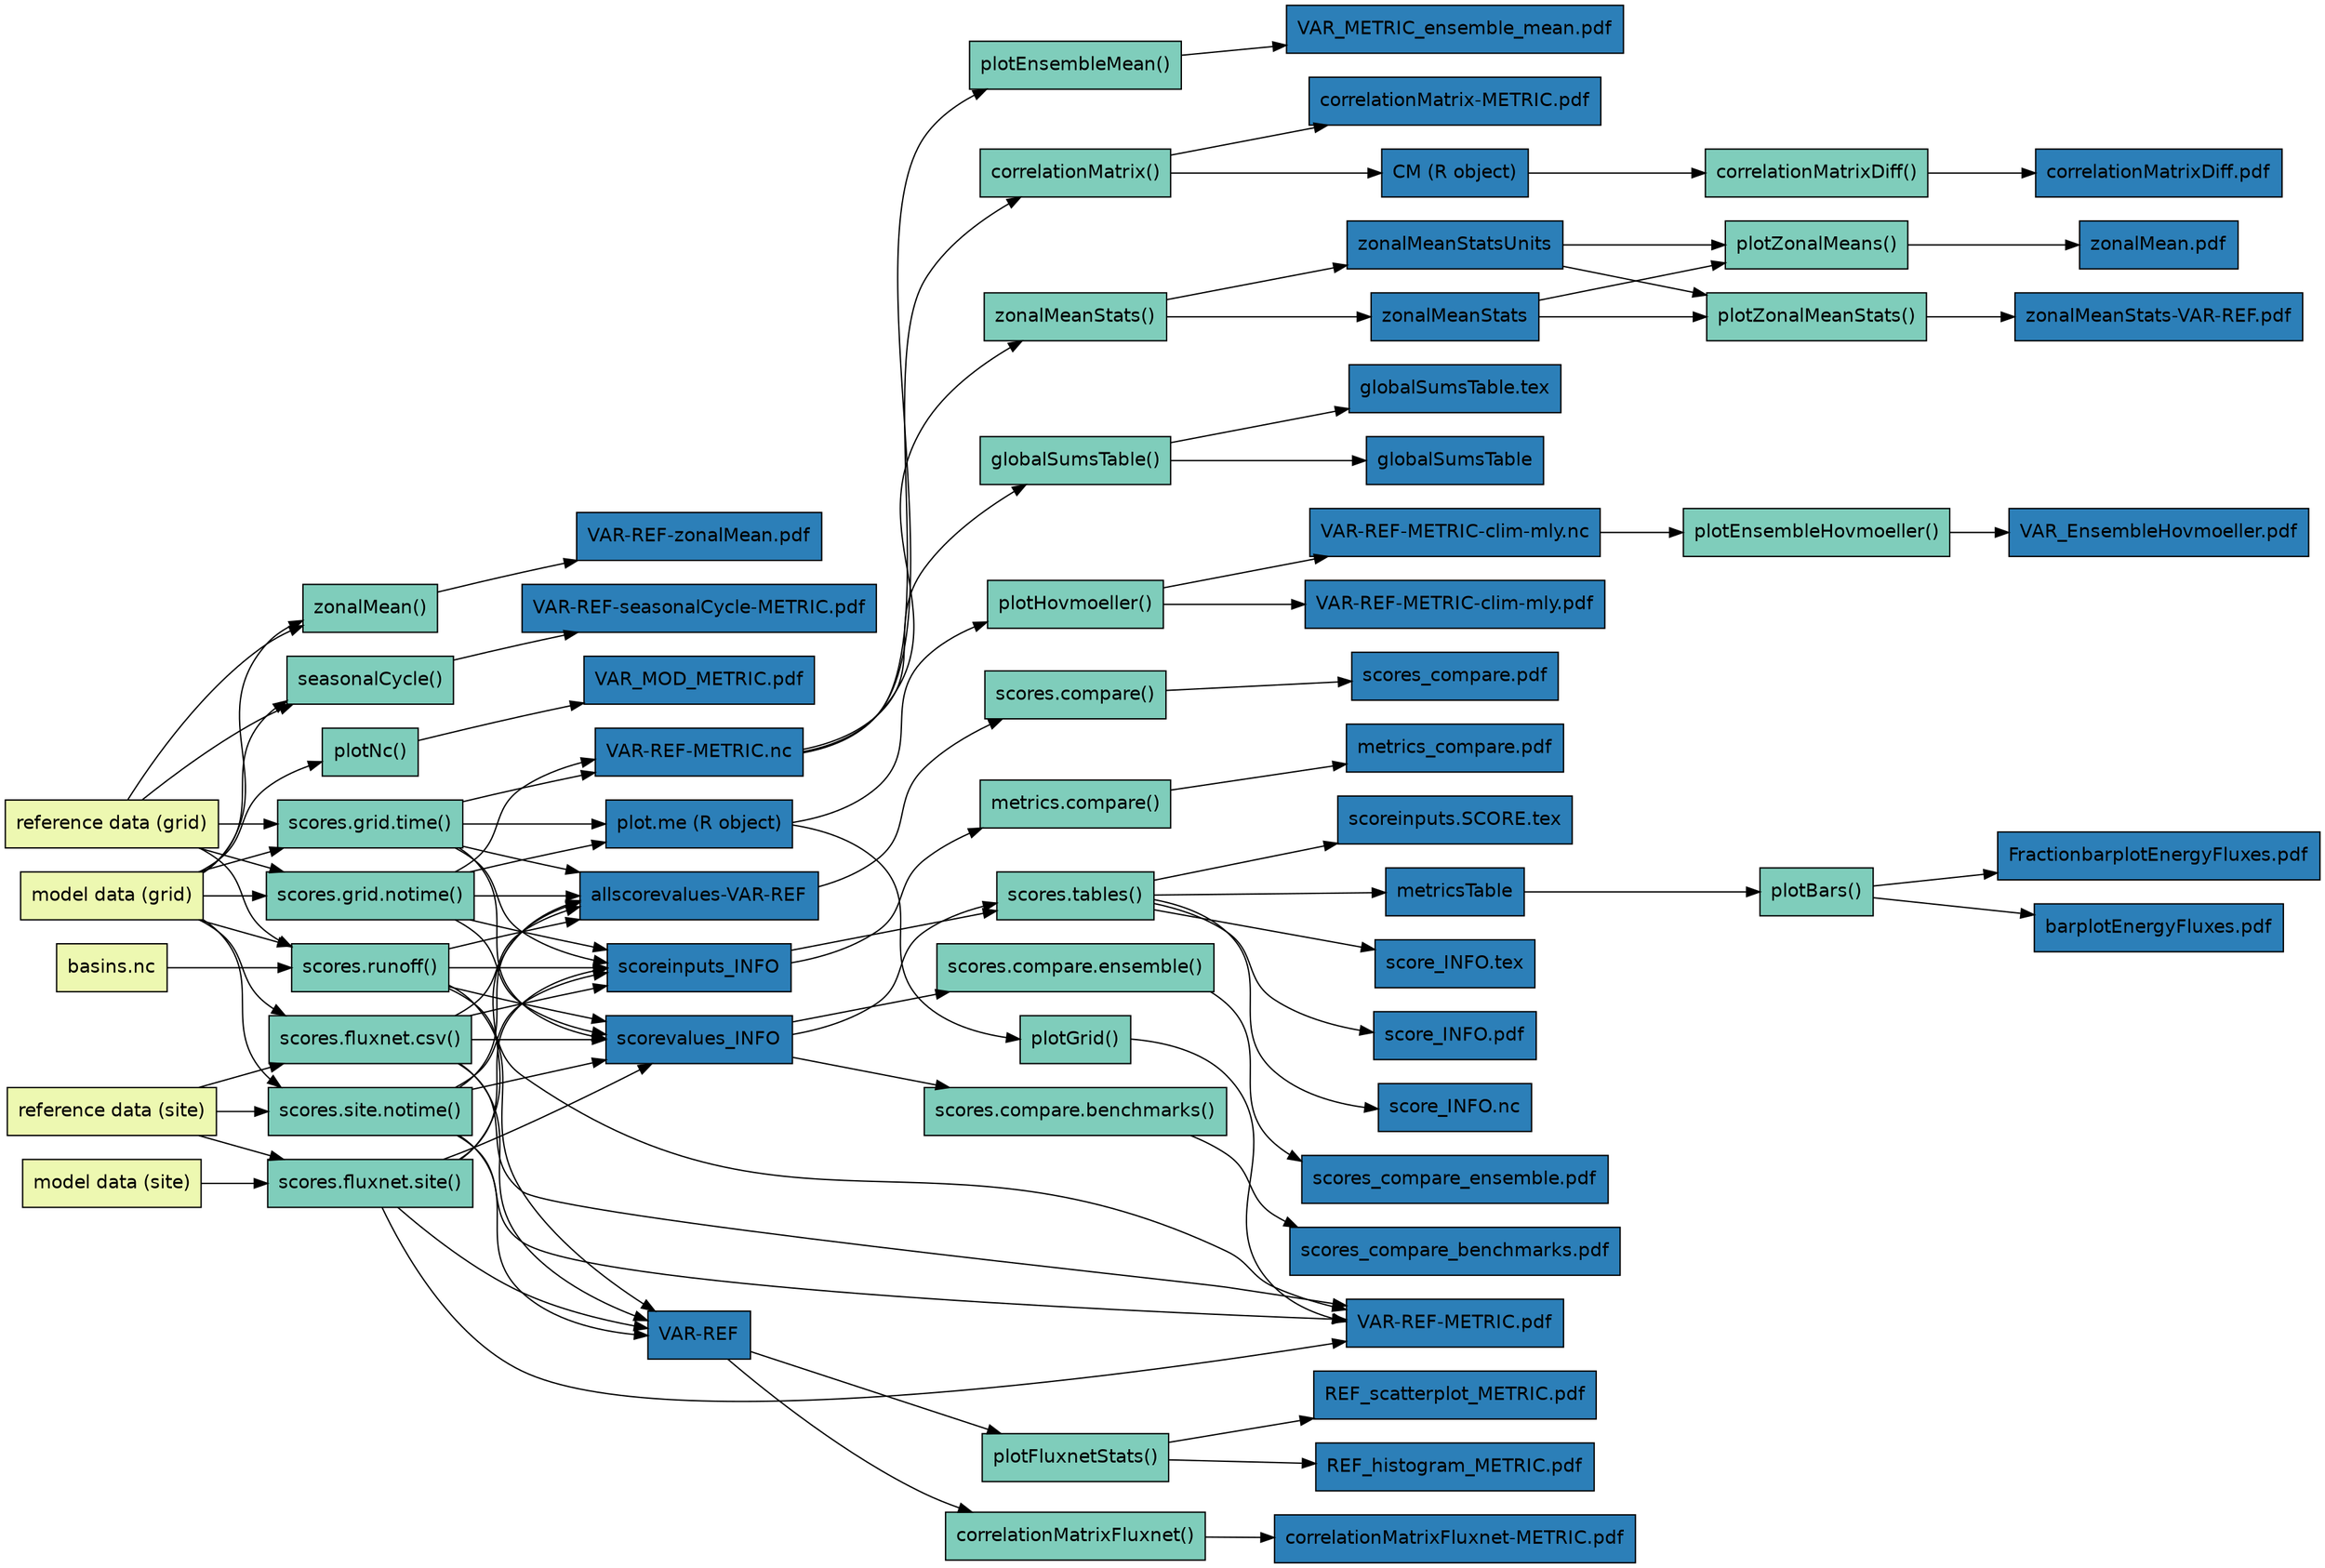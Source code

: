 # notes:
# color schemes: https://www.graphviz.org/doc/info/colors.html#brewer
digraph boxes_and_circles {

  # a 'graph' statement
  graph [fontname = Helvetica, compound=true, layout = dot, rankdir=LR]
#-------------------------------------------------------------------------------
# input data
#-------------------------------------------------------------------------------
 node [shape = box, style = filled, colorscheme = ylgnbu3, fillcolor = 1, fontname = Helvetica, width = 1]
 
 modelData[label = "model data (grid)"]
 modelDataSite[label = "model data (site)"]
 refData[label = "reference data (grid)"]
 refDataSite[label = "reference data (site)"]
 ncbasins[label = "basins.nc"]

#-------------------------------------------------------------------------------
# AMBER functions
#-------------------------------------------------------------------------------
node [shape = box, style = filled, colorscheme = ylgnbu3, fillcolor = 2, fontname = Helvetica, width = 1]
#-------------------------------------------------------------------------------
scoresgridtime[label = "scores.grid.time()"]
scoresgridnotime[label = "scores.grid.notime()"]
scoresrunoff[label = "scores.runoff()"]
plotGrid[label = "plotGrid()"]
plotHovmoeller[label = "plotHovmoeller()"]
zonalMean[label = "zonalMean()"]
seasonalCycle[label = "seasonalCycle()"]
scoresfluxnetcsv[label = "scores.fluxnet.csv()"]
scoresfluxnetsite[label = "scores.fluxnet.site()"]
scoresitenotime[label = "scores.site.notime()"]
plotFluxnetStats[label = "plotFluxnetStats()"]
zonalMeanStatsFunction[label = "zonalMeanStats()"]
scorestables[label = "scores.tables()"]
globalSumsTableFunction[label = "globalSumsTable()"]
metricscompare[label = "metrics.compare()"]
plotBars[label = "plotBars()"]
plotZonalMeans[label = "plotZonalMeans()"]
plotZonalMeanStatsFunction[label = "plotZonalMeanStats()"]
scorescompareensemble[label = "scores.compare.ensemble()"]
scorescomparebenchmarks[label = "scores.compare.benchmarks()"]
plotEnsembleMean[label = "plotEnsembleMean()"]
plotEnsembleHovmoeller[label = "plotEnsembleHovmoeller()"]
scorescompare[label = "scores.compare()"]
correlationMatrix[label = "correlationMatrix()"]
correlationMatrixFluxnet[label = "correlationMatrixFluxnet()"]
correlationMatrixDiff[label = "correlationMatrixDiff()"]
plotNc[label = "plotNc()"]

#-------------------------------------------------------------------------------
# ouput names
#-------------------------------------------------------------------------------
node [shape = box, style = filled, colorscheme = ylgnbu3, fillcolor = 3, fontname = Helvetica, width = 1]
#-------------------------------------------------------------------------------
# scores.grid.time()
VAR_REF_METRIC_nc[label = "VAR-REF-METRIC.nc"] 
scoreinputs[label = "scoreinputs_INFO"]
scorevalues[label = "scorevalues_INFO"]
allscorevalues[label = "allscorevalues-VAR-REF"]
plot_me[label = "plot.me (R object)"] 

# plotGrid()
VAR_REF_METRIC_pdf[label = "VAR-REF-METRIC.pdf"] 

# plotHovmoeller()
VAR_REF_METRIC_clim_mly_nc[label = "VAR-REF-METRIC-clim-mly.nc"] 
VAR_REF_METRIC_clim_mly_pdf[label = "VAR-REF-METRIC-clim-mly.pdf"] 

# zonalMean()
VAR_REF_zonalMean_pdf[label = "VAR-REF-zonalMean.pdf"]

# seasonalCycle()
VAR_REF_seasonalCycle_METRIC_pdf[label = "VAR-REF-seasonalCycle-METRIC.pdf"]

# scoresfluxnetcsv()
VAR_REF[label = "VAR-REF"]

# plotFluxnetStats()
REF_scatterplot_METRIC_pdf[label = "REF_scatterplot_METRIC.pdf"]
REF_histogram_METRIC_pdf[label = "REF_histogram_METRIC.pdf"]

# zonalMeanStats()
zonalMeanStats
zonalMeanStatsUnits

# scores.tables()
score_INFO_tex[label = "score_INFO.tex"]
score_INFO_pdf[label = "score_INFO.pdf"]
score_INFO_nc[label = "score_INFO.nc"]
scoreinputs_SCORE_tex[label = "scoreinputs.SCORE.tex"]
metricsTable[label = "metricsTable"]

# globalSumsTable()
globalSumsTable
globalSumsTable_tex[label = "globalSumsTable.tex"]

# metrics.compare()
metrics_compare_pdf[label = "metrics_compare.pdf"]

# plotBars()
barplotEnergyFluxes_pdf[label = "barplotEnergyFluxes.pdf"]
FractionbarplotEnergyFluxes_pdf[label = "FractionbarplotEnergyFluxes.pdf"]

# plotZonalMeans()
zonalMean_pdf[label = "zonalMean.pdf"]

# plotZonalMeanStats()
zonalMeanStats_VAR_REF_pdf[label = "zonalMeanStats-VAR-REF.pdf"]

# scores.compare.ensemble()
scorescompareensemble_pdf[label = "scores_compare_ensemble.pdf"]

# scores.compare.benchmarks()
scores_compare_benchmarks_pdf[label = "scores_compare_benchmarks.pdf"]

# plotEnsembleMean()
VAR_METRIC_ensemble_mean_pdf[label = "VAR_METRIC_ensemble_mean.pdf"]

# plotEnsembleHovmoeller()
VAR_EnsembleHovmoeller_pdf[label = "VAR_EnsembleHovmoeller.pdf"]

# scores.compare()
scores_compare_pdf[label = "scores_compare.pdf"]

# correlationMatrix()
correlationMatrix_METRIC_pdf[label = "correlationMatrix-METRIC.pdf"]

# correlationMatrixFluxnet()
correlationMatrixFluxnet_METRIC_pdf[label = "correlationMatrixFluxnet-METRIC.pdf"]

# correlationMatrixDiff()
cm[label = "CM (R object)"]
correlationMatrixDiff_pdf[label = "correlationMatrixDiff.pdf"]

# plotNc()
VAR_MOD_METRIC_pdf[label = "VAR_MOD_METRIC.pdf"]

#-------------------------------------------------------------------------------
# Relations
#-------------------------------------------------------------------------------
edge[fontname = Helvetica]
#-------------------------------------------------------------------------------
# scores.grid.time()
modelData->scoresgridtime
refData->scoresgridtime
scoresgridtime->VAR_REF_METRIC_nc
scoresgridtime->scoreinputs
scoresgridtime->scorevalues
scoresgridtime->allscorevalues
scoresgridtime->plot_me

# scores.grid.notime()
modelData->scoresgridnotime
refData->scoresgridnotime
scoresgridnotime->VAR_REF_METRIC_nc
scoresgridnotime->scoreinputs
scoresgridnotime->scorevalues
scoresgridnotime->allscorevalues
scoresgridnotime->plot_me

# scores.runoff()
modelData->scoresrunoff
refData->scoresrunoff
ncbasins->scoresrunoff
scoresrunoff->VAR_REF_METRIC_pdf
scoresrunoff->VAR_REF
scoresrunoff->scoreinputs
scoresrunoff->scorevalues
scoresrunoff->allscorevalues

# plotGrid()
plot_me->plotGrid
plotGrid->VAR_REF_METRIC_pdf

# plotHovmoeller()
plot_me->plotHovmoeller
plotHovmoeller->VAR_REF_METRIC_clim_mly_nc
plotHovmoeller->VAR_REF_METRIC_clim_mly_pdf

# zonalMean()
modelData->zonalMean
refData->zonalMean
zonalMean->VAR_REF_zonalMean_pdf

# seasonalCycle()
modelData->seasonalCycle
refData->seasonalCycle
seasonalCycle->VAR_REF_seasonalCycle_METRIC_pdf

# scores.fluxnet.csv()
modelData->scoresfluxnetcsv
refDataSite->scoresfluxnetcsv
scoresfluxnetcsv->scoreinputs
scoresfluxnetcsv->scorevalues
scoresfluxnetcsv->allscorevalues
scoresfluxnetcsv->VAR_REF_METRIC_pdf
scoresfluxnetcsv->VAR_REF

# scores.fluxnet.site()
modelDataSite->scoresfluxnetsite
refDataSite->scoresfluxnetsite
scoresfluxnetsite->scoreinputs
scoresfluxnetsite->scorevalues
scoresfluxnetsite->allscorevalues
scoresfluxnetsite->VAR_REF_METRIC_pdf
scoresfluxnetsite->VAR_REF

# scores.site.notime()
modelData->scoresitenotime
refDataSite->scoresitenotime
scoresitenotime->scoreinputs
scoresitenotime->scorevalues
scoresitenotime->allscorevalues
scoresitenotime->VAR_REF_METRIC_pdf
scoresitenotime->VAR_REF

# plotFluxnetStats()
VAR_REF->plotFluxnetStats
plotFluxnetStats->REF_scatterplot_METRIC_pdf
plotFluxnetStats->REF_histogram_METRIC_pdf

# zonalMeanStats()
VAR_REF_METRIC_nc->zonalMeanStatsFunction
zonalMeanStatsFunction->zonalMeanStats
zonalMeanStatsFunction->zonalMeanStatsUnits

# scores.tables()
scoreinputs->scorestables
scorevalues->scorestables
scorestables->score_INFO_tex
scorestables->score_INFO_pdf
scorestables->score_INFO_nc
scorestables->scoreinputs_SCORE_tex
scorestables->metricsTable

# globalSumsTable()
VAR_REF_METRIC_nc->globalSumsTableFunction
globalSumsTableFunction->globalSumsTable
globalSumsTableFunction->globalSumsTable_tex

# metrics.compare()
scoreinputs->metricscompare
metricscompare->metrics_compare_pdf

# plotBars()
metricsTable->plotBars
plotBars->barplotEnergyFluxes_pdf
plotBars->FractionbarplotEnergyFluxes_pdf

# plotZonalMeans()
zonalMeanStats->plotZonalMeans
zonalMeanStatsUnits->plotZonalMeans
plotZonalMeans->zonalMean_pdf

# plotZonalMeanStats()
zonalMeanStats->plotZonalMeanStatsFunction
zonalMeanStatsUnits->plotZonalMeanStatsFunction
plotZonalMeanStatsFunction->zonalMeanStats_VAR_REF_pdf

# scores.compare.ensemble()
scorevalues->scorescompareensemble
scorescompareensemble->scorescompareensemble_pdf

# scores.compare.benchmarks()
scorevalues->scorescomparebenchmarks
scorescomparebenchmarks->scores_compare_benchmarks_pdf

# plotEnsembleMean()
VAR_REF_METRIC_nc->plotEnsembleMean
plotEnsembleMean->VAR_METRIC_ensemble_mean_pdf

# plotEnsembleHovmoeller()
VAR_REF_METRIC_clim_mly_nc->plotEnsembleHovmoeller
plotEnsembleHovmoeller->VAR_EnsembleHovmoeller_pdf

# scores.compare()
allscorevalues->scorescompare
scorescompare->scores_compare_pdf

# correlationMatrix()
VAR_REF_METRIC_nc->correlationMatrix
correlationMatrix->cm
correlationMatrix->correlationMatrix_METRIC_pdf

# correlationMatrixFluxnet()
VAR_REF->correlationMatrixFluxnet
correlationMatrixFluxnet->correlationMatrixFluxnet_METRIC_pdf

# correlationMatrixDiff()
cm->correlationMatrixDiff
correlationMatrixDiff->correlationMatrixDiff_pdf

# plotNc()
modelData->plotNc
plotNc->VAR_MOD_METRIC_pdf
#-------------------------------------------------------------------------------

# ranking

# inputs
{rank=same; modelData, modelDataSite, refData, refDataSite, ncbasins}

# .pdf files
# { rank=same;VAR_REF_METRIC_pdf,VAR_REF_METRIC_clim_mly_pdf,VAR_REF_zonalMean_pdf,
# VAR_REF_seasonalCycle_METRIC_pdf,VAR_REF_METRIC_pdf,REF_scatterplot_METRIC_pdf,
# REF_histogram_METRIC_pdf,score_INFO_pdf,metrics_compare_pdf,barplotEnergyFluxes_pdf,
# FractionbarplotEnergyFluxes_pdf,zonalMean_pdf,zonalMeanStats_VAR_REF_pdf,scorescompareensemble_pdf,
# scores_compare_benchmarks_pdf,VAR_METRIC_ensemble_mean_pdf,VAR_EnsembleHovmoeller_pdf,
# scores_compare_pdf,correlationMatrix_METRIC_pdf,correlationMatrixFluxnet_METRIC_pdf,
# correlationMatrixDiff_pdf,VAR_MOD_METRIC_pdf}

# .nc files
# {rank=same;VAR_REF_METRIC_nc, VAR_REF_METRIC_clim_mly_nc, score_INFO_nc}

# .tex files
# {rank=same;score_INFO_tex, scoreinputs_SCORE_tex, globalSumsTable_tex}

# text file
# {rank=same;scoreinputs,scorevalues,allscorevalues,plot_me,VAR_REF,zonalMeanStats, zonalMeanStatsUnits,metricsTable,globalSumsTable,cm}

}


